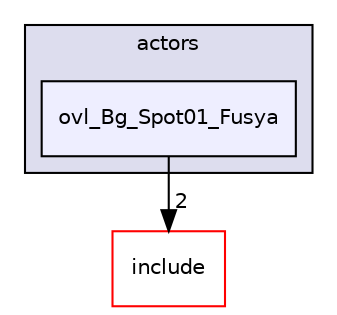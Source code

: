 digraph "src/overlays/actors/ovl_Bg_Spot01_Fusya" {
  compound=true
  node [ fontsize="10", fontname="Helvetica"];
  edge [ labelfontsize="10", labelfontname="Helvetica"];
  subgraph clusterdir_e93473484be31ce7bcb356bd643a22f8 {
    graph [ bgcolor="#ddddee", pencolor="black", label="actors" fontname="Helvetica", fontsize="10", URL="dir_e93473484be31ce7bcb356bd643a22f8.html"]
  dir_d8c3b5b030f5f9edbf280b1d7c41b51e [shape=box, label="ovl_Bg_Spot01_Fusya", style="filled", fillcolor="#eeeeff", pencolor="black", URL="dir_d8c3b5b030f5f9edbf280b1d7c41b51e.html"];
  }
  dir_d44c64559bbebec7f509842c48db8b23 [shape=box label="include" fillcolor="white" style="filled" color="red" URL="dir_d44c64559bbebec7f509842c48db8b23.html"];
  dir_d8c3b5b030f5f9edbf280b1d7c41b51e->dir_d44c64559bbebec7f509842c48db8b23 [headlabel="2", labeldistance=1.5 headhref="dir_000102_000000.html"];
}
